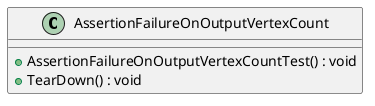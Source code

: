 @startuml
class AssertionFailureOnOutputVertexCount {
    + AssertionFailureOnOutputVertexCountTest() : void
    + TearDown() : void
}
@enduml
